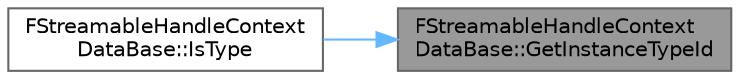 digraph "FStreamableHandleContextDataBase::GetInstanceTypeId"
{
 // INTERACTIVE_SVG=YES
 // LATEX_PDF_SIZE
  bgcolor="transparent";
  edge [fontname=Helvetica,fontsize=10,labelfontname=Helvetica,labelfontsize=10];
  node [fontname=Helvetica,fontsize=10,shape=box,height=0.2,width=0.4];
  rankdir="RL";
  Node1 [id="Node000001",label="FStreamableHandleContext\lDataBase::GetInstanceTypeId",height=0.2,width=0.4,color="gray40", fillcolor="grey60", style="filled", fontcolor="black",tooltip=" "];
  Node1 -> Node2 [id="edge1_Node000001_Node000002",dir="back",color="steelblue1",style="solid",tooltip=" "];
  Node2 [id="Node000002",label="FStreamableHandleContext\lDataBase::IsType",height=0.2,width=0.4,color="grey40", fillcolor="white", style="filled",URL="$dc/d09/structFStreamableHandleContextDataBase.html#a0751f604b6c540a3a2539522aee3f2bb",tooltip=" "];
}
